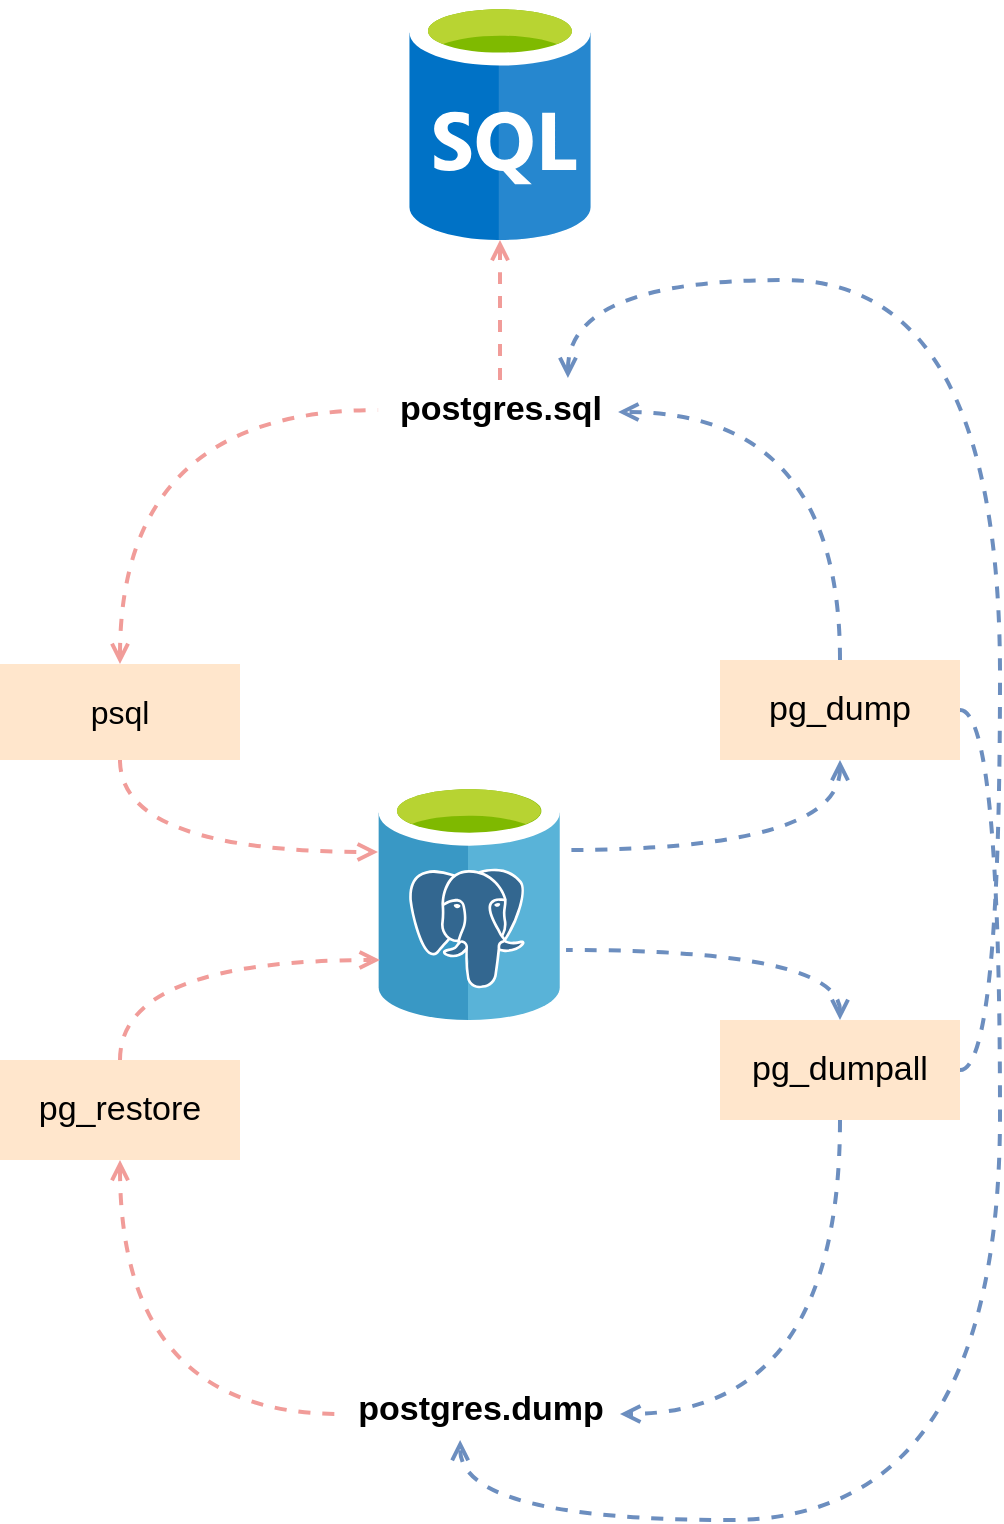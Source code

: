 <mxfile version="14.6.13" type="device" pages="6"><diagram id="YSwKyVGZSFdZi8EOfBt4" name="Page-1"><mxGraphModel dx="1106" dy="1003" grid="1" gridSize="10" guides="1" tooltips="1" connect="1" arrows="1" fold="1" page="1" pageScale="1" pageWidth="827" pageHeight="1169" math="0" shadow="0"><root><mxCell id="0"/><mxCell id="1" parent="0"/><mxCell id="2S70ED0Ed1lYXFdyWws1-3" value="" style="aspect=fixed;html=1;points=[];align=center;image;fontSize=12;image=img/lib/mscae/Azure_Database_for_PostgreSQL_servers.svg;" parent="1" vertex="1"><mxGeometry x="339" y="540" width="91.2" height="120" as="geometry"/></mxCell><mxCell id="2S70ED0Ed1lYXFdyWws1-24" style="edgeStyle=orthogonalEdgeStyle;curved=1;rounded=0;orthogonalLoop=1;jettySize=auto;html=1;exitX=0.5;exitY=0;exitDx=0;exitDy=0;entryX=0.992;entryY=0.533;entryDx=0;entryDy=0;entryPerimeter=0;dashed=1;fontSize=17;startArrow=none;startFill=0;endArrow=open;endFill=0;strokeColor=#6c8ebf;strokeWidth=2;fillColor=#dae8fc;" parent="1" source="2S70ED0Ed1lYXFdyWws1-5" target="2S70ED0Ed1lYXFdyWws1-8" edge="1"><mxGeometry relative="1" as="geometry"/></mxCell><mxCell id="2S70ED0Ed1lYXFdyWws1-26" style="edgeStyle=orthogonalEdgeStyle;curved=1;rounded=0;orthogonalLoop=1;jettySize=auto;html=1;exitX=1;exitY=0.5;exitDx=0;exitDy=0;entryX=0.429;entryY=1;entryDx=0;entryDy=0;entryPerimeter=0;dashed=1;fontSize=17;startArrow=none;startFill=0;endArrow=open;endFill=0;strokeColor=#6c8ebf;strokeWidth=2;fillColor=#dae8fc;" parent="1" source="2S70ED0Ed1lYXFdyWws1-5" target="2S70ED0Ed1lYXFdyWws1-16" edge="1"><mxGeometry relative="1" as="geometry"><Array as="points"><mxPoint x="650" y="505"/><mxPoint x="650" y="910"/><mxPoint x="380" y="910"/></Array></mxGeometry></mxCell><mxCell id="2S70ED0Ed1lYXFdyWws1-34" style="edgeStyle=orthogonalEdgeStyle;curved=1;rounded=0;orthogonalLoop=1;jettySize=auto;html=1;exitX=0.5;exitY=1;exitDx=0;exitDy=0;entryX=1.009;entryY=0.292;entryDx=0;entryDy=0;entryPerimeter=0;dashed=1;fontSize=17;startArrow=open;startFill=0;endArrow=none;endFill=0;strokeColor=#6c8ebf;strokeWidth=2;fillColor=#dae8fc;" parent="1" source="2S70ED0Ed1lYXFdyWws1-5" target="2S70ED0Ed1lYXFdyWws1-3" edge="1"><mxGeometry relative="1" as="geometry"/></mxCell><mxCell id="2S70ED0Ed1lYXFdyWws1-5" value="pg_dump" style="rounded=0;whiteSpace=wrap;html=1;strokeWidth=2;fontSize=17;fillColor=#ffe6cc;strokeColor=none;" parent="1" vertex="1"><mxGeometry x="510" y="480" width="120" height="50" as="geometry"/></mxCell><mxCell id="2S70ED0Ed1lYXFdyWws1-25" style="edgeStyle=orthogonalEdgeStyle;curved=1;rounded=0;orthogonalLoop=1;jettySize=auto;html=1;exitX=1;exitY=0.5;exitDx=0;exitDy=0;entryX=0.783;entryY=-0.033;entryDx=0;entryDy=0;entryPerimeter=0;dashed=1;fontSize=17;startArrow=none;startFill=0;endArrow=open;endFill=0;strokeColor=#6c8ebf;strokeWidth=2;fillColor=#dae8fc;" parent="1" source="2S70ED0Ed1lYXFdyWws1-6" target="2S70ED0Ed1lYXFdyWws1-8" edge="1"><mxGeometry relative="1" as="geometry"><Array as="points"><mxPoint x="650" y="685"/><mxPoint x="650" y="290"/><mxPoint x="434" y="290"/></Array></mxGeometry></mxCell><mxCell id="2S70ED0Ed1lYXFdyWws1-27" style="edgeStyle=orthogonalEdgeStyle;curved=1;rounded=0;orthogonalLoop=1;jettySize=auto;html=1;exitX=0.5;exitY=1;exitDx=0;exitDy=0;entryX=1;entryY=0.567;entryDx=0;entryDy=0;entryPerimeter=0;dashed=1;fontSize=17;startArrow=none;startFill=0;endArrow=open;endFill=0;strokeColor=#6c8ebf;strokeWidth=2;fillColor=#dae8fc;" parent="1" source="2S70ED0Ed1lYXFdyWws1-6" target="2S70ED0Ed1lYXFdyWws1-16" edge="1"><mxGeometry relative="1" as="geometry"/></mxCell><mxCell id="2S70ED0Ed1lYXFdyWws1-35" style="edgeStyle=orthogonalEdgeStyle;curved=1;rounded=0;orthogonalLoop=1;jettySize=auto;html=1;exitX=0.5;exitY=0;exitDx=0;exitDy=0;entryX=1.031;entryY=0.708;entryDx=0;entryDy=0;entryPerimeter=0;dashed=1;fontSize=17;startArrow=open;startFill=0;endArrow=none;endFill=0;strokeColor=#6c8ebf;strokeWidth=2;fillColor=#dae8fc;" parent="1" source="2S70ED0Ed1lYXFdyWws1-6" target="2S70ED0Ed1lYXFdyWws1-3" edge="1"><mxGeometry relative="1" as="geometry"/></mxCell><mxCell id="2S70ED0Ed1lYXFdyWws1-6" value="pg_dumpall" style="rounded=0;whiteSpace=wrap;html=1;strokeWidth=2;fontSize=17;fillColor=#ffe6cc;strokeColor=none;" parent="1" vertex="1"><mxGeometry x="510" y="660" width="120" height="50" as="geometry"/></mxCell><mxCell id="2S70ED0Ed1lYXFdyWws1-28" style="edgeStyle=orthogonalEdgeStyle;curved=1;rounded=0;orthogonalLoop=1;jettySize=auto;html=1;exitX=0.5;exitY=1;exitDx=0;exitDy=0;entryX=0;entryY=0.567;entryDx=0;entryDy=0;entryPerimeter=0;dashed=1;fontSize=17;startArrow=open;startFill=0;endArrow=none;endFill=0;strokeColor=#F19C99;strokeWidth=2;" parent="1" source="2S70ED0Ed1lYXFdyWws1-7" target="2S70ED0Ed1lYXFdyWws1-16" edge="1"><mxGeometry relative="1" as="geometry"/></mxCell><mxCell id="2S70ED0Ed1lYXFdyWws1-29" style="edgeStyle=orthogonalEdgeStyle;curved=1;rounded=0;orthogonalLoop=1;jettySize=auto;html=1;exitX=0.5;exitY=0;exitDx=0;exitDy=0;dashed=1;fontSize=17;startArrow=none;startFill=0;endArrow=open;endFill=0;strokeColor=#F19C99;strokeWidth=2;entryX=0.011;entryY=0.75;entryDx=0;entryDy=0;entryPerimeter=0;" parent="1" source="2S70ED0Ed1lYXFdyWws1-7" target="2S70ED0Ed1lYXFdyWws1-3" edge="1"><mxGeometry relative="1" as="geometry"/></mxCell><mxCell id="2S70ED0Ed1lYXFdyWws1-7" value="pg_restore" style="rounded=0;whiteSpace=wrap;html=1;strokeWidth=2;fontSize=17;fillColor=#ffe6cc;strokeColor=none;" parent="1" vertex="1"><mxGeometry x="150" y="680" width="120" height="50" as="geometry"/></mxCell><mxCell id="2S70ED0Ed1lYXFdyWws1-37" value="" style="edgeStyle=orthogonalEdgeStyle;curved=1;rounded=0;orthogonalLoop=1;jettySize=auto;html=1;dashed=1;fontSize=17;startArrow=none;startFill=0;endArrow=open;endFill=0;strokeColor=#F19C99;strokeWidth=2;" parent="1" source="2S70ED0Ed1lYXFdyWws1-8" target="2S70ED0Ed1lYXFdyWws1-36" edge="1"><mxGeometry relative="1" as="geometry"/></mxCell><mxCell id="2S70ED0Ed1lYXFdyWws1-8" value="postgres.sql" style="text;html=1;align=center;verticalAlign=middle;resizable=0;points=[];autosize=1;strokeColor=none;fontSize=17;fontStyle=1" parent="1" vertex="1"><mxGeometry x="340" y="340" width="120" height="30" as="geometry"/></mxCell><mxCell id="2S70ED0Ed1lYXFdyWws1-16" value="postgres.dump" style="text;html=1;align=center;verticalAlign=middle;resizable=0;points=[];autosize=1;strokeColor=none;fontSize=17;fontStyle=1" parent="1" vertex="1"><mxGeometry x="320" y="840" width="140" height="30" as="geometry"/></mxCell><mxCell id="2S70ED0Ed1lYXFdyWws1-30" style="edgeStyle=orthogonalEdgeStyle;curved=1;rounded=0;orthogonalLoop=1;jettySize=auto;html=1;exitX=0.5;exitY=1;exitDx=0;exitDy=0;entryX=0;entryY=0.3;entryDx=0;entryDy=0;entryPerimeter=0;dashed=1;fontSize=17;startArrow=none;startFill=0;endArrow=open;endFill=0;strokeColor=#F19C99;strokeWidth=2;" parent="1" source="2S70ED0Ed1lYXFdyWws1-20" target="2S70ED0Ed1lYXFdyWws1-3" edge="1"><mxGeometry relative="1" as="geometry"/></mxCell><mxCell id="2S70ED0Ed1lYXFdyWws1-31" style="edgeStyle=orthogonalEdgeStyle;curved=1;rounded=0;orthogonalLoop=1;jettySize=auto;html=1;exitX=0.5;exitY=0;exitDx=0;exitDy=0;entryX=-0.008;entryY=0.5;entryDx=0;entryDy=0;entryPerimeter=0;dashed=1;fontSize=17;startArrow=open;startFill=0;endArrow=none;endFill=0;strokeColor=#F19C99;strokeWidth=2;" parent="1" source="2S70ED0Ed1lYXFdyWws1-20" target="2S70ED0Ed1lYXFdyWws1-8" edge="1"><mxGeometry relative="1" as="geometry"/></mxCell><mxCell id="2S70ED0Ed1lYXFdyWws1-20" value="psql" style="rounded=0;whiteSpace=wrap;html=1;sketch=0;fontSize=16;strokeWidth=2;fillColor=#ffe6cc;strokeColor=none;" parent="1" vertex="1"><mxGeometry x="150" y="482" width="120" height="48" as="geometry"/></mxCell><mxCell id="2S70ED0Ed1lYXFdyWws1-36" value="" style="aspect=fixed;html=1;points=[];align=center;image;fontSize=12;image=img/lib/mscae/SQL_Database_generic.svg;sketch=0;strokeWidth=2;" parent="1" vertex="1"><mxGeometry x="354.4" y="150" width="91.2" height="120" as="geometry"/></mxCell></root></mxGraphModel></diagram><diagram id="LnDG38XXv2BgFuC_MmFt" name="wal backup"><mxGraphModel dx="1106" dy="1003" grid="1" gridSize="10" guides="1" tooltips="1" connect="1" arrows="1" fold="1" page="1" pageScale="1" pageWidth="850" pageHeight="1100" math="0" shadow="0"><root><mxCell id="2QIiM4lwYeEV17Vz8d1A-0"/><mxCell id="2QIiM4lwYeEV17Vz8d1A-1" parent="2QIiM4lwYeEV17Vz8d1A-0"/><mxCell id="pTDLZ9kztSNh039UdMBY-15" value="" style="rounded=0;whiteSpace=wrap;html=1;strokeWidth=2;fontSize=17;fillColor=#ffe6cc;strokeColor=#d79b00;" parent="2QIiM4lwYeEV17Vz8d1A-1" vertex="1"><mxGeometry x="170" y="290" width="40" height="48" as="geometry"/></mxCell><mxCell id="pTDLZ9kztSNh039UdMBY-16" value="" style="rounded=0;whiteSpace=wrap;html=1;strokeWidth=2;fontSize=17;fillColor=#ffe6cc;strokeColor=#d79b00;" parent="2QIiM4lwYeEV17Vz8d1A-1" vertex="1"><mxGeometry x="210" y="290" width="40" height="48" as="geometry"/></mxCell><mxCell id="pTDLZ9kztSNh039UdMBY-17" value="" style="rounded=0;whiteSpace=wrap;html=1;strokeWidth=2;fontSize=17;fillColor=#ffe6cc;strokeColor=#d79b00;" parent="2QIiM4lwYeEV17Vz8d1A-1" vertex="1"><mxGeometry x="250" y="290" width="40" height="48" as="geometry"/></mxCell><mxCell id="pTDLZ9kztSNh039UdMBY-37" style="edgeStyle=orthogonalEdgeStyle;curved=1;rounded=0;orthogonalLoop=1;jettySize=auto;html=1;exitX=0.5;exitY=1;exitDx=0;exitDy=0;entryX=0.3;entryY=-0.05;entryDx=0;entryDy=0;entryPerimeter=0;dashed=1;fontSize=15;fontColor=#FFB570;endArrow=open;endFill=0;strokeColor=#FFB570;strokeWidth=2;" parent="2QIiM4lwYeEV17Vz8d1A-1" source="pTDLZ9kztSNh039UdMBY-18" target="pTDLZ9kztSNh039UdMBY-29" edge="1"><mxGeometry relative="1" as="geometry"/></mxCell><mxCell id="pTDLZ9kztSNh039UdMBY-18" value="" style="rounded=0;whiteSpace=wrap;html=1;strokeWidth=2;fontSize=17;fillColor=#ffe6cc;strokeColor=#d79b00;" parent="2QIiM4lwYeEV17Vz8d1A-1" vertex="1"><mxGeometry x="290" y="290" width="40" height="48" as="geometry"/></mxCell><mxCell id="pTDLZ9kztSNh039UdMBY-19" value="" style="rounded=0;whiteSpace=wrap;html=1;strokeWidth=2;fontSize=17;fillColor=#ffe6cc;strokeColor=#d79b00;" parent="2QIiM4lwYeEV17Vz8d1A-1" vertex="1"><mxGeometry x="330" y="290" width="40" height="48" as="geometry"/></mxCell><mxCell id="pTDLZ9kztSNh039UdMBY-20" value="" style="rounded=0;whiteSpace=wrap;html=1;strokeWidth=2;fontSize=17;fillColor=#ffe6cc;strokeColor=#d79b00;" parent="2QIiM4lwYeEV17Vz8d1A-1" vertex="1"><mxGeometry x="370" y="290" width="40" height="48" as="geometry"/></mxCell><mxCell id="pTDLZ9kztSNh039UdMBY-21" value="" style="rounded=0;whiteSpace=wrap;html=1;strokeWidth=2;fontSize=17;fillColor=#ffe6cc;strokeColor=#d79b00;" parent="2QIiM4lwYeEV17Vz8d1A-1" vertex="1"><mxGeometry x="410" y="290" width="40" height="48" as="geometry"/></mxCell><mxCell id="pTDLZ9kztSNh039UdMBY-22" value="" style="rounded=0;whiteSpace=wrap;html=1;strokeWidth=2;fontSize=17;fillColor=#ffe6cc;strokeColor=#d79b00;" parent="2QIiM4lwYeEV17Vz8d1A-1" vertex="1"><mxGeometry x="450" y="290" width="40" height="48" as="geometry"/></mxCell><mxCell id="pTDLZ9kztSNh039UdMBY-25" value="wal" style="edgeStyle=orthogonalEdgeStyle;curved=1;rounded=0;orthogonalLoop=1;jettySize=auto;html=1;exitX=0;exitY=0.75;exitDx=0;exitDy=0;entryX=0;entryY=0.5;entryDx=0;entryDy=0;dashed=1;fontSize=15;fontColor=#7EA6E0;endArrow=open;endFill=0;strokeColor=#7EA6E0;strokeWidth=2;" parent="2QIiM4lwYeEV17Vz8d1A-1" source="pTDLZ9kztSNh039UdMBY-23" target="pTDLZ9kztSNh039UdMBY-15" edge="1"><mxGeometry relative="1" as="geometry"/></mxCell><mxCell id="pTDLZ9kztSNh039UdMBY-27" value="pg_basebackup" style="edgeStyle=orthogonalEdgeStyle;curved=1;rounded=0;orthogonalLoop=1;jettySize=auto;html=1;exitX=0;exitY=0.5;exitDx=0;exitDy=0;entryX=0;entryY=0.5;entryDx=0;entryDy=0;dashed=1;fontSize=15;fontColor=#7EA6E0;endArrow=open;endFill=0;strokeColor=#7EA6E0;strokeWidth=2;" parent="2QIiM4lwYeEV17Vz8d1A-1" source="pTDLZ9kztSNh039UdMBY-23" target="pTDLZ9kztSNh039UdMBY-26" edge="1"><mxGeometry relative="1" as="geometry"><Array as="points"><mxPoint x="110" y="174"/><mxPoint x="110" y="424"/></Array></mxGeometry></mxCell><mxCell id="pTDLZ9kztSNh039UdMBY-41" value="equel" style="edgeStyle=orthogonalEdgeStyle;curved=1;rounded=0;orthogonalLoop=1;jettySize=auto;html=1;exitX=1;exitY=0.5;exitDx=0;exitDy=0;entryX=0;entryY=0.5;entryDx=0;entryDy=0;dashed=1;fontSize=15;endArrow=open;endFill=0;strokeWidth=2;startArrow=open;startFill=0;fontColor=#330000;" parent="2QIiM4lwYeEV17Vz8d1A-1" source="pTDLZ9kztSNh039UdMBY-23" target="pTDLZ9kztSNh039UdMBY-33" edge="1"><mxGeometry relative="1" as="geometry"/></mxCell><mxCell id="pTDLZ9kztSNh039UdMBY-23" value="Server" style="rounded=0;whiteSpace=wrap;html=1;strokeWidth=2;fontSize=17;" parent="2QIiM4lwYeEV17Vz8d1A-1" vertex="1"><mxGeometry x="170" y="150" width="120" height="48" as="geometry"/></mxCell><mxCell id="pTDLZ9kztSNh039UdMBY-24" value="old" style="text;html=1;align=center;verticalAlign=middle;resizable=0;points=[];autosize=1;fontSize=15;" parent="2QIiM4lwYeEV17Vz8d1A-1" vertex="1"><mxGeometry x="170" y="130" width="40" height="20" as="geometry"/></mxCell><mxCell id="pTDLZ9kztSNh039UdMBY-32" value="" style="edgeStyle=orthogonalEdgeStyle;curved=1;rounded=0;orthogonalLoop=1;jettySize=auto;html=1;dashed=1;fontSize=15;fontColor=#7EA6E0;endArrow=open;endFill=0;strokeColor=#7EA6E0;strokeWidth=2;entryX=0;entryY=0.55;entryDx=0;entryDy=0;entryPerimeter=0;" parent="2QIiM4lwYeEV17Vz8d1A-1" source="pTDLZ9kztSNh039UdMBY-26" target="pTDLZ9kztSNh039UdMBY-31" edge="1"><mxGeometry relative="1" as="geometry"/></mxCell><mxCell id="pTDLZ9kztSNh039UdMBY-40" value="apply" style="edgeStyle=orthogonalEdgeStyle;curved=1;rounded=0;orthogonalLoop=1;jettySize=auto;html=1;exitX=0.5;exitY=1;exitDx=0;exitDy=0;entryX=0.5;entryY=1;entryDx=0;entryDy=0;dashed=1;fontSize=15;endArrow=open;endFill=0;strokeColor=#6c8ebf;strokeWidth=2;fillColor=#dae8fc;fontColor=#7EA6E0;" parent="2QIiM4lwYeEV17Vz8d1A-1" source="pTDLZ9kztSNh039UdMBY-26" target="pTDLZ9kztSNh039UdMBY-33" edge="1"><mxGeometry x="0.646" relative="1" as="geometry"><mxPoint as="offset"/></mxGeometry></mxCell><mxCell id="pTDLZ9kztSNh039UdMBY-26" value="" style="rounded=0;whiteSpace=wrap;html=1;strokeWidth=2;fontSize=17;fillColor=#dae8fc;strokeColor=#6c8ebf;" parent="2QIiM4lwYeEV17Vz8d1A-1" vertex="1"><mxGeometry x="170" y="400" width="40" height="48" as="geometry"/></mxCell><mxCell id="pTDLZ9kztSNh039UdMBY-29" value="&lt;span style=&quot;color: rgb(53 , 58 , 63) ; font-family: monospace ; font-size: 13px ; background-color: rgb(253 , 253 , 253)&quot;&gt;0000000100001234000055CD&lt;/span&gt;" style="text;html=1;align=center;verticalAlign=middle;resizable=0;points=[];autosize=1;strokeColor=none;fontSize=15;fontColor=#7EA6E0;" parent="2QIiM4lwYeEV17Vz8d1A-1" vertex="1"><mxGeometry x="250" y="380" width="200" height="20" as="geometry"/></mxCell><mxCell id="pTDLZ9kztSNh039UdMBY-31" value="&lt;span style=&quot;color: rgb(53 , 58 , 63) ; font-family: monospace ; font-size: 13px ; background-color: rgb(253 , 253 , 253)&quot;&gt;0000000100001234000055CD.007C9330.backup&lt;/span&gt;" style="text;html=1;align=center;verticalAlign=middle;resizable=0;points=[];autosize=1;strokeColor=none;fontSize=15;fontColor=#7EA6E0;" parent="2QIiM4lwYeEV17Vz8d1A-1" vertex="1"><mxGeometry x="250" y="414" width="330" height="20" as="geometry"/></mxCell><mxCell id="pTDLZ9kztSNh039UdMBY-33" value="Server" style="rounded=0;whiteSpace=wrap;html=1;strokeWidth=2;fontSize=17;" parent="2QIiM4lwYeEV17Vz8d1A-1" vertex="1"><mxGeometry x="500" y="150" width="120" height="48" as="geometry"/></mxCell><mxCell id="pTDLZ9kztSNh039UdMBY-39" value="restore_command" style="edgeStyle=orthogonalEdgeStyle;curved=1;rounded=0;orthogonalLoop=1;jettySize=auto;html=1;exitX=0.5;exitY=0.5;exitDx=0;exitDy=0;exitPerimeter=0;entryX=0;entryY=0.75;entryDx=0;entryDy=0;dashed=1;fontSize=15;fontColor=#FFB570;endArrow=open;endFill=0;strokeColor=#FFB570;strokeWidth=2;" parent="2QIiM4lwYeEV17Vz8d1A-1" source="pTDLZ9kztSNh039UdMBY-38" target="pTDLZ9kztSNh039UdMBY-33" edge="1"><mxGeometry x="-0.447" y="-30" relative="1" as="geometry"><Array as="points"><mxPoint x="390" y="186"/></Array><mxPoint as="offset"/></mxGeometry></mxCell><mxCell id="pTDLZ9kztSNh039UdMBY-38" value="" style="shape=crossbar;whiteSpace=wrap;html=1;rounded=1;dashed=1;fontSize=15;fontColor=#FFB570;strokeColor=#FFB570;strokeWidth=2;fillColor=none;" parent="2QIiM4lwYeEV17Vz8d1A-1" vertex="1"><mxGeometry x="290" y="270" width="200" height="10" as="geometry"/></mxCell><mxCell id="pTDLZ9kztSNh039UdMBY-42" value="new" style="text;html=1;align=center;verticalAlign=middle;resizable=0;points=[];autosize=1;strokeColor=none;fontSize=15;fontColor=#330000;" parent="2QIiM4lwYeEV17Vz8d1A-1" vertex="1"><mxGeometry x="500" y="130" width="40" height="20" as="geometry"/></mxCell></root></mxGraphModel></diagram><diagram id="-xBHbhpYbOBSCVXeGuUl" name="archive_mode"><mxGraphModel dx="1106" dy="1003" grid="1" gridSize="10" guides="1" tooltips="1" connect="1" arrows="1" fold="1" page="1" pageScale="1" pageWidth="850" pageHeight="1100" math="0" shadow="0"><root><mxCell id="MwG98YYWF_zRFjJi0TfG-0"/><mxCell id="MwG98YYWF_zRFjJi0TfG-1" parent="MwG98YYWF_zRFjJi0TfG-0"/><mxCell id="MwG98YYWF_zRFjJi0TfG-17" value="" style="rounded=0;whiteSpace=wrap;html=1;strokeWidth=2;fontSize=17;fontColor=#F19C99;fillColor=none;dashed=1;" parent="MwG98YYWF_zRFjJi0TfG-1" vertex="1"><mxGeometry x="140" y="460" width="390" height="230" as="geometry"/></mxCell><mxCell id="EChvc9i1tp8pknf0Vnmn-0" style="edgeStyle=orthogonalEdgeStyle;rounded=0;orthogonalLoop=1;jettySize=auto;html=1;exitX=0.5;exitY=0;exitDx=0;exitDy=0;entryX=0;entryY=0.5;entryDx=0;entryDy=0;fontSize=12;curved=1;strokeWidth=2;fillColor=#dae8fc;strokeColor=#6c8ebf;dashed=1;endArrow=open;endFill=0;" edge="1" parent="MwG98YYWF_zRFjJi0TfG-1" source="MwG98YYWF_zRFjJi0TfG-17" target="MwG98YYWF_zRFjJi0TfG-5"><mxGeometry relative="1" as="geometry"><Array as="points"><mxPoint x="335" y="504"/></Array></mxGeometry></mxCell><mxCell id="MwG98YYWF_zRFjJi0TfG-14" style="edgeStyle=orthogonalEdgeStyle;curved=1;rounded=0;orthogonalLoop=1;jettySize=auto;html=1;entryX=0.5;entryY=0;entryDx=0;entryDy=0;dashed=1;fontSize=15;fontColor=#F19C99;endArrow=open;endFill=0;strokeWidth=2;fillColor=#dae8fc;strokeColor=#7EA6E0;exitX=0.5;exitY=0;exitDx=0;exitDy=0;" parent="MwG98YYWF_zRFjJi0TfG-1" source="MwG98YYWF_zRFjJi0TfG-17" target="MwG98YYWF_zRFjJi0TfG-7" edge="1"><mxGeometry relative="1" as="geometry"><mxPoint x="330" y="460" as="sourcePoint"/><Array as="points"><mxPoint x="335" y="540"/><mxPoint x="220" y="540"/></Array></mxGeometry></mxCell><mxCell id="MwG98YYWF_zRFjJi0TfG-5" value="Buffer" style="rounded=0;whiteSpace=wrap;html=1;strokeWidth=2;fontSize=17;" parent="MwG98YYWF_zRFjJi0TfG-1" vertex="1"><mxGeometry x="380" y="480" width="120" height="48" as="geometry"/></mxCell><mxCell id="MwG98YYWF_zRFjJi0TfG-27" value="archive_command" style="edgeStyle=orthogonalEdgeStyle;curved=1;rounded=0;orthogonalLoop=1;jettySize=auto;html=1;exitX=0;exitY=0.5;exitDx=0;exitDy=0;entryX=0;entryY=0.5;entryDx=0;entryDy=0;dashed=1;fontSize=15;endArrow=open;endFill=0;strokeColor=#7EA6E0;strokeWidth=2;fontColor=#7EA6E0;" parent="MwG98YYWF_zRFjJi0TfG-1" source="MwG98YYWF_zRFjJi0TfG-7" target="MwG98YYWF_zRFjJi0TfG-26" edge="1"><mxGeometry relative="1" as="geometry"><Array as="points"><mxPoint x="120" y="644"/><mxPoint x="120" y="754"/></Array></mxGeometry></mxCell><mxCell id="MwG98YYWF_zRFjJi0TfG-7" value="WAL" style="rounded=0;whiteSpace=wrap;html=1;strokeWidth=2;fontSize=17;fontStyle=0" parent="MwG98YYWF_zRFjJi0TfG-1" vertex="1"><mxGeometry x="160" y="620" width="120" height="48" as="geometry"/></mxCell><mxCell id="MwG98YYWF_zRFjJi0TfG-9" value="" style="endArrow=none;dashed=1;html=1;fontSize=15;fontColor=#F19C99;strokeWidth=2;" parent="MwG98YYWF_zRFjJi0TfG-1" edge="1"><mxGeometry width="50" height="50" relative="1" as="geometry"><mxPoint x="160" y="570" as="sourcePoint"/><mxPoint x="510" y="570" as="targetPoint"/></mxGeometry></mxCell><mxCell id="MwG98YYWF_zRFjJi0TfG-10" value="Data" style="rounded=0;whiteSpace=wrap;html=1;strokeWidth=2;fontSize=17;" parent="MwG98YYWF_zRFjJi0TfG-1" vertex="1"><mxGeometry x="380" y="620" width="120" height="48" as="geometry"/></mxCell><mxCell id="MwG98YYWF_zRFjJi0TfG-12" value="disk" style="text;html=1;align=center;verticalAlign=middle;resizable=0;points=[];autosize=1;fontSize=15;fontStyle=1" parent="MwG98YYWF_zRFjJi0TfG-1" vertex="1"><mxGeometry x="160" y="580" width="50" height="20" as="geometry"/></mxCell><mxCell id="MwG98YYWF_zRFjJi0TfG-13" value="memory" style="text;html=1;align=center;verticalAlign=middle;resizable=0;points=[];autosize=1;fontSize=15;fontStyle=1" parent="MwG98YYWF_zRFjJi0TfG-1" vertex="1"><mxGeometry x="160" y="540" width="70" height="20" as="geometry"/></mxCell><mxCell id="MwG98YYWF_zRFjJi0TfG-16" value="" style="edgeStyle=orthogonalEdgeStyle;curved=1;rounded=0;orthogonalLoop=1;jettySize=auto;html=1;dashed=1;fontSize=15;fontColor=#F19C99;endArrow=open;endFill=0;strokeWidth=2;fillColor=#dae8fc;strokeColor=#7EA6E0;entryX=0.5;entryY=0;entryDx=0;entryDy=0;exitX=1;exitY=0.5;exitDx=0;exitDy=0;exitPerimeter=0;" parent="MwG98YYWF_zRFjJi0TfG-1" source="MwG98YYWF_zRFjJi0TfG-15" target="MwG98YYWF_zRFjJi0TfG-17" edge="1"><mxGeometry relative="1" as="geometry"/></mxCell><mxCell id="MwG98YYWF_zRFjJi0TfG-15" value="INSERT&lt;br&gt;UPDATE&lt;br&gt;DELETE" style="text;html=1;align=center;verticalAlign=middle;resizable=0;points=[];autosize=1;fontSize=15;fontStyle=1" parent="MwG98YYWF_zRFjJi0TfG-1" vertex="1"><mxGeometry x="120" y="340" width="80" height="60" as="geometry"/></mxCell><mxCell id="MwG98YYWF_zRFjJi0TfG-18" value="PostgresSQL Server" style="text;html=1;align=center;verticalAlign=middle;resizable=0;points=[];autosize=1;fontSize=15;" parent="MwG98YYWF_zRFjJi0TfG-1" vertex="1"><mxGeometry x="140" y="440" width="150" height="20" as="geometry"/></mxCell><mxCell id="MwG98YYWF_zRFjJi0TfG-26" value="" style="rounded=0;whiteSpace=wrap;html=1;strokeWidth=2;fontSize=17;dashed=1;fontColor=#F19C99;fillColor=none;" parent="MwG98YYWF_zRFjJi0TfG-1" vertex="1"><mxGeometry x="160" y="730" width="120" height="48" as="geometry"/></mxCell><mxCell id="MwG98YYWF_zRFjJi0TfG-28" value="%p" style="text;html=1;align=center;verticalAlign=middle;resizable=0;points=[];autosize=1;strokeColor=none;fontSize=15;fontColor=#7EA6E0;" parent="MwG98YYWF_zRFjJi0TfG-1" vertex="1"><mxGeometry x="280" y="634" width="40" height="20" as="geometry"/></mxCell><mxCell id="MwG98YYWF_zRFjJi0TfG-29" value="%f" style="text;html=1;align=center;verticalAlign=middle;resizable=0;points=[];autosize=1;strokeColor=none;fontSize=15;fontColor=#7EA6E0;" parent="MwG98YYWF_zRFjJi0TfG-1" vertex="1"><mxGeometry x="280" y="744" width="30" height="20" as="geometry"/></mxCell></root></mxGraphModel></diagram><diagram id="xsXX3RAhchcVrPHraB3M" name="wal_level"><mxGraphModel dx="1106" dy="1003" grid="1" gridSize="10" guides="1" tooltips="1" connect="1" arrows="1" fold="1" page="1" pageScale="1" pageWidth="850" pageHeight="1100" math="0" shadow="0"><root><mxCell id="lUsVjtvNANiC_bpZU-AO-0"/><mxCell id="lUsVjtvNANiC_bpZU-AO-1" parent="lUsVjtvNANiC_bpZU-AO-0"/><mxCell id="lUsVjtvNANiC_bpZU-AO-6" value="" style="rounded=0;whiteSpace=wrap;html=1;strokeWidth=2;fontSize=17;fillColor=#d5e8d4;strokeColor=#82b366;" vertex="1" parent="lUsVjtvNANiC_bpZU-AO-1"><mxGeometry x="300" y="230" width="210" height="177" as="geometry"/></mxCell><mxCell id="lUsVjtvNANiC_bpZU-AO-5" value="" style="rounded=0;whiteSpace=wrap;html=1;strokeWidth=2;fontSize=17;fillColor=#fff2cc;strokeColor=#d6b656;" vertex="1" parent="lUsVjtvNANiC_bpZU-AO-1"><mxGeometry x="320" y="280" width="170" height="116" as="geometry"/></mxCell><mxCell id="lUsVjtvNANiC_bpZU-AO-2" value="Recover" style="rounded=0;whiteSpace=wrap;html=1;strokeWidth=2;fontSize=17;fillColor=#f8cecc;strokeColor=#b85450;" vertex="1" parent="lUsVjtvNANiC_bpZU-AO-1"><mxGeometry x="340" y="330" width="130" height="54" as="geometry"/></mxCell><mxCell id="lUsVjtvNANiC_bpZU-AO-4" value="Replication" style="text;html=1;align=center;verticalAlign=middle;resizable=0;points=[];autosize=1;strokeColor=none;fontSize=17;" vertex="1" parent="lUsVjtvNANiC_bpZU-AO-1"><mxGeometry x="350" y="297" width="100" height="30" as="geometry"/></mxCell><mxCell id="lUsVjtvNANiC_bpZU-AO-7" value="Logical Replication" style="text;html=1;align=center;verticalAlign=middle;resizable=0;points=[];autosize=1;strokeColor=none;fontSize=17;" vertex="1" parent="lUsVjtvNANiC_bpZU-AO-1"><mxGeometry x="325" y="250" width="160" height="30" as="geometry"/></mxCell><mxCell id="lUsVjtvNANiC_bpZU-AO-9" value="logical" style="text;html=1;align=center;verticalAlign=middle;resizable=0;points=[];autosize=1;strokeColor=none;fontSize=12;" vertex="1" parent="lUsVjtvNANiC_bpZU-AO-1"><mxGeometry x="300" y="230" width="50" height="20" as="geometry"/></mxCell><mxCell id="lUsVjtvNANiC_bpZU-AO-10" value="replica" style="text;html=1;align=center;verticalAlign=middle;resizable=0;points=[];autosize=1;strokeColor=none;fontSize=12;" vertex="1" parent="lUsVjtvNANiC_bpZU-AO-1"><mxGeometry x="320" y="280" width="50" height="20" as="geometry"/></mxCell><mxCell id="lUsVjtvNANiC_bpZU-AO-11" value="minimal" style="text;html=1;align=center;verticalAlign=middle;resizable=0;points=[];autosize=1;strokeColor=none;fontSize=12;" vertex="1" parent="lUsVjtvNANiC_bpZU-AO-1"><mxGeometry x="340" y="330" width="60" height="20" as="geometry"/></mxCell></root></mxGraphModel></diagram><diagram id="Itki2Fw4L8V4tC7z-LZh" name="exclusive_low_level_backup"><mxGraphModel dx="918" dy="1003" grid="1" gridSize="10" guides="1" tooltips="1" connect="1" arrows="1" fold="1" page="1" pageScale="1" pageWidth="850" pageHeight="1100" math="0" shadow="0"><root><mxCell id="SHrch7Uu8wJc9pW-6K4q-0"/><mxCell id="SHrch7Uu8wJc9pW-6K4q-1" parent="SHrch7Uu8wJc9pW-6K4q-0"/><mxCell id="SHrch7Uu8wJc9pW-6K4q-7" value="checkpoint" style="edgeStyle=orthogonalEdgeStyle;curved=1;rounded=0;orthogonalLoop=1;jettySize=auto;html=1;exitX=0.5;exitY=1;exitDx=0;exitDy=0;entryX=0.25;entryY=1;entryDx=0;entryDy=0;dashed=1;fontSize=15;fontColor=#7EA6E0;endArrow=open;endFill=0;strokeColor=#7EA6E0;strokeWidth=2;fontStyle=1" edge="1" parent="SHrch7Uu8wJc9pW-6K4q-1" source="SHrch7Uu8wJc9pW-6K4q-2" target="SHrch7Uu8wJc9pW-6K4q-3"><mxGeometry relative="1" as="geometry"><Array as="points"><mxPoint x="160" y="420"/><mxPoint x="310" y="420"/></Array></mxGeometry></mxCell><mxCell id="SHrch7Uu8wJc9pW-6K4q-19" style="edgeStyle=orthogonalEdgeStyle;curved=1;rounded=0;orthogonalLoop=1;jettySize=auto;html=1;exitX=1;exitY=0.5;exitDx=0;exitDy=0;dashed=1;fontSize=15;fontColor=#FFD966;endArrow=open;endFill=0;strokeWidth=2;" edge="1" parent="SHrch7Uu8wJc9pW-6K4q-1" source="SHrch7Uu8wJc9pW-6K4q-2" target="SHrch7Uu8wJc9pW-6K4q-3"><mxGeometry relative="1" as="geometry"/></mxCell><mxCell id="SHrch7Uu8wJc9pW-6K4q-2" value="" style="rounded=0;whiteSpace=wrap;html=1;strokeWidth=2;fontSize=17;fillColor=#dae8fc;strokeColor=#6c8ebf;" vertex="1" parent="SHrch7Uu8wJc9pW-6K4q-1"><mxGeometry x="140" y="330" width="40" height="48" as="geometry"/></mxCell><mxCell id="SHrch7Uu8wJc9pW-6K4q-9" value="tar" style="edgeStyle=orthogonalEdgeStyle;curved=1;rounded=0;orthogonalLoop=1;jettySize=auto;html=1;exitX=0.5;exitY=1;exitDx=0;exitDy=0;entryX=0.5;entryY=0;entryDx=0;entryDy=0;dashed=1;fontSize=15;endArrow=open;endFill=0;strokeColor=#d79b00;strokeWidth=2;fillColor=#ffe6cc;fontColor=#FFB570;fontStyle=1" edge="1" parent="SHrch7Uu8wJc9pW-6K4q-1" source="SHrch7Uu8wJc9pW-6K4q-3" target="SHrch7Uu8wJc9pW-6K4q-8"><mxGeometry relative="1" as="geometry"/></mxCell><mxCell id="SHrch7Uu8wJc9pW-6K4q-20" style="edgeStyle=orthogonalEdgeStyle;curved=1;rounded=0;orthogonalLoop=1;jettySize=auto;html=1;exitX=1;exitY=0.5;exitDx=0;exitDy=0;entryX=0;entryY=0.5;entryDx=0;entryDy=0;dashed=1;fontSize=15;fontColor=#FFD966;endArrow=open;endFill=0;strokeWidth=2;" edge="1" parent="SHrch7Uu8wJc9pW-6K4q-1" source="SHrch7Uu8wJc9pW-6K4q-3" target="SHrch7Uu8wJc9pW-6K4q-4"><mxGeometry relative="1" as="geometry"/></mxCell><mxCell id="SHrch7Uu8wJc9pW-6K4q-3" value="file system" style="rounded=0;whiteSpace=wrap;html=1;strokeWidth=2;fontSize=17;" vertex="1" parent="SHrch7Uu8wJc9pW-6K4q-1"><mxGeometry x="280" y="330" width="120" height="48" as="geometry"/></mxCell><mxCell id="SHrch7Uu8wJc9pW-6K4q-17" value="switch" style="edgeStyle=orthogonalEdgeStyle;curved=1;rounded=0;orthogonalLoop=1;jettySize=auto;html=1;exitX=0.5;exitY=1;exitDx=0;exitDy=0;entryX=0.5;entryY=0;entryDx=0;entryDy=0;dashed=1;fontSize=15;endArrow=open;endFill=0;strokeWidth=2;fillColor=#fff2cc;strokeColor=#FFD966;fontStyle=1;fontColor=#FFD966;" edge="1" parent="SHrch7Uu8wJc9pW-6K4q-1" source="SHrch7Uu8wJc9pW-6K4q-4" target="SHrch7Uu8wJc9pW-6K4q-16"><mxGeometry relative="1" as="geometry"/></mxCell><mxCell id="SHrch7Uu8wJc9pW-6K4q-21" value="end" style="edgeStyle=orthogonalEdgeStyle;curved=1;rounded=0;orthogonalLoop=1;jettySize=auto;html=1;exitX=1;exitY=0.5;exitDx=0;exitDy=0;dashed=1;fontSize=15;endArrow=open;endFill=0;strokeWidth=2;fontColor=#330000;" edge="1" parent="SHrch7Uu8wJc9pW-6K4q-1" source="SHrch7Uu8wJc9pW-6K4q-4"><mxGeometry relative="1" as="geometry"><mxPoint x="610" y="354" as="targetPoint"/></mxGeometry></mxCell><mxCell id="SHrch7Uu8wJc9pW-6K4q-4" value="" style="rounded=0;whiteSpace=wrap;html=1;strokeWidth=2;fontSize=17;fillColor=#dae8fc;strokeColor=#6c8ebf;" vertex="1" parent="SHrch7Uu8wJc9pW-6K4q-1"><mxGeometry x="500" y="330" width="40" height="48" as="geometry"/></mxCell><mxCell id="SHrch7Uu8wJc9pW-6K4q-5" value="pg_start_backup" style="endArrow=open;html=1;dashed=1;fontSize=15;strokeWidth=2;entryX=0.5;entryY=0;entryDx=0;entryDy=0;endFill=0;fillColor=#dae8fc;fontStyle=1;strokeColor=#7EA6E0;fontColor=#7EA6E0;" edge="1" parent="SHrch7Uu8wJc9pW-6K4q-1" target="SHrch7Uu8wJc9pW-6K4q-2"><mxGeometry width="50" height="50" relative="1" as="geometry"><mxPoint x="160" y="260" as="sourcePoint"/><mxPoint x="210" y="210" as="targetPoint"/></mxGeometry></mxCell><mxCell id="SHrch7Uu8wJc9pW-6K4q-6" value="pg_stop_backup" style="endArrow=open;html=1;dashed=1;fontSize=15;strokeWidth=2;entryX=0.5;entryY=0;entryDx=0;entryDy=0;endFill=0;fillColor=#dae8fc;fontStyle=1;strokeColor=#7EA6E0;fontColor=#7EA6E0;" edge="1" parent="SHrch7Uu8wJc9pW-6K4q-1" target="SHrch7Uu8wJc9pW-6K4q-4"><mxGeometry width="50" height="50" relative="1" as="geometry"><mxPoint x="520" y="260" as="sourcePoint"/><mxPoint x="519.5" y="320" as="targetPoint"/></mxGeometry></mxCell><mxCell id="SHrch7Uu8wJc9pW-6K4q-8" value="" style="rounded=0;whiteSpace=wrap;html=1;strokeWidth=2;fontSize=17;fillColor=#ffe6cc;strokeColor=#d79b00;" vertex="1" parent="SHrch7Uu8wJc9pW-6K4q-1"><mxGeometry x="320" y="486" width="40" height="48" as="geometry"/></mxCell><mxCell id="SHrch7Uu8wJc9pW-6K4q-10" value="" style="rounded=0;whiteSpace=wrap;html=1;strokeWidth=2;fontSize=17;fillColor=#ffe6cc;strokeColor=#d79b00;" vertex="1" parent="SHrch7Uu8wJc9pW-6K4q-1"><mxGeometry x="310" y="160" width="40" height="48" as="geometry"/></mxCell><mxCell id="SHrch7Uu8wJc9pW-6K4q-11" value="" style="rounded=0;whiteSpace=wrap;html=1;strokeWidth=2;fontSize=17;fillColor=#dae8fc;strokeColor=#6c8ebf;" vertex="1" parent="SHrch7Uu8wJc9pW-6K4q-1"><mxGeometry x="140" y="160" width="40" height="48" as="geometry"/></mxCell><mxCell id="SHrch7Uu8wJc9pW-6K4q-12" value="server" style="text;html=1;align=center;verticalAlign=middle;resizable=0;points=[];autosize=1;fontSize=15;" vertex="1" parent="SHrch7Uu8wJc9pW-6K4q-1"><mxGeometry x="180" y="174" width="60" height="20" as="geometry"/></mxCell><mxCell id="SHrch7Uu8wJc9pW-6K4q-13" value="backup_file" style="text;html=1;align=center;verticalAlign=middle;resizable=0;points=[];autosize=1;fontSize=15;" vertex="1" parent="SHrch7Uu8wJc9pW-6K4q-1"><mxGeometry x="350" y="174" width="90" height="20" as="geometry"/></mxCell><mxCell id="SHrch7Uu8wJc9pW-6K4q-14" value="" style="rounded=0;whiteSpace=wrap;html=1;strokeWidth=2;fontSize=17;fillColor=#fff2cc;strokeColor=#d6b656;" vertex="1" parent="SHrch7Uu8wJc9pW-6K4q-1"><mxGeometry x="470" y="160" width="40" height="48" as="geometry"/></mxCell><mxCell id="SHrch7Uu8wJc9pW-6K4q-15" value="wal_file" style="text;html=1;align=center;verticalAlign=middle;resizable=0;points=[];autosize=1;fontSize=15;" vertex="1" parent="SHrch7Uu8wJc9pW-6K4q-1"><mxGeometry x="510" y="174" width="70" height="20" as="geometry"/></mxCell><mxCell id="SHrch7Uu8wJc9pW-6K4q-16" value="" style="rounded=0;whiteSpace=wrap;html=1;strokeWidth=2;fontSize=17;fillColor=#fff2cc;strokeColor=#d6b656;" vertex="1" parent="SHrch7Uu8wJc9pW-6K4q-1"><mxGeometry x="500" y="486" width="40" height="48" as="geometry"/></mxCell><mxCell id="SHrch7Uu8wJc9pW-6K4q-18" value="next segment" style="text;html=1;align=center;verticalAlign=middle;resizable=0;points=[];autosize=1;strokeColor=none;fontSize=15;fontColor=#FFD966;" vertex="1" parent="SHrch7Uu8wJc9pW-6K4q-1"><mxGeometry x="465" y="534" width="110" height="20" as="geometry"/></mxCell><mxCell id="SHrch7Uu8wJc9pW-6K4q-22" value="begin" style="edgeStyle=orthogonalEdgeStyle;curved=1;rounded=0;orthogonalLoop=1;jettySize=auto;html=1;dashed=1;fontSize=15;endArrow=open;endFill=0;strokeWidth=2;entryX=0;entryY=0.5;entryDx=0;entryDy=0;fontColor=#330000;" edge="1" parent="SHrch7Uu8wJc9pW-6K4q-1" target="SHrch7Uu8wJc9pW-6K4q-2"><mxGeometry relative="1" as="geometry"><mxPoint x="120" y="353.5" as="targetPoint"/><mxPoint x="60" y="354" as="sourcePoint"/><Array as="points"/></mxGeometry></mxCell></root></mxGraphModel></diagram><diagram id="lP3JMKzH3kCBh0sS22_a" name="replication"><mxGraphModel dx="918" dy="1003" grid="1" gridSize="10" guides="1" tooltips="1" connect="1" arrows="1" fold="1" page="1" pageScale="1" pageWidth="850" pageHeight="1100" math="0" shadow="0"><root><mxCell id="wnsv3cbjHGFqR7U6HIyN-0"/><mxCell id="wnsv3cbjHGFqR7U6HIyN-1" parent="wnsv3cbjHGFqR7U6HIyN-0"/><mxCell id="g2Mh6hTiRcGudYFGXYH1-3" style="edgeStyle=orthogonalEdgeStyle;curved=1;rounded=0;orthogonalLoop=1;jettySize=auto;html=1;exitX=1;exitY=0.5;exitDx=0;exitDy=0;entryX=0;entryY=0.5;entryDx=0;entryDy=0;dashed=1;fontSize=15;fontColor=#FFD966;endArrow=open;endFill=0;strokeWidth=2;strokeColor=#FFB570;" edge="1" parent="wnsv3cbjHGFqR7U6HIyN-1" source="wnsv3cbjHGFqR7U6HIyN-2" target="g2Mh6hTiRcGudYFGXYH1-1"><mxGeometry relative="1" as="geometry"/></mxCell><mxCell id="wnsv3cbjHGFqR7U6HIyN-2" value="" style="rounded=0;whiteSpace=wrap;html=1;strokeWidth=2;fontSize=17;fillColor=#dae8fc;strokeColor=#6c8ebf;" vertex="1" parent="wnsv3cbjHGFqR7U6HIyN-1"><mxGeometry x="170" y="480" width="40" height="48" as="geometry"/></mxCell><mxCell id="g2Mh6hTiRcGudYFGXYH1-0" value="pg_basebackup" style="edgeStyle=orthogonalEdgeStyle;curved=1;rounded=0;orthogonalLoop=1;jettySize=auto;html=1;exitX=0;exitY=0.5;exitDx=0;exitDy=0;entryX=0.5;entryY=0;entryDx=0;entryDy=0;dashed=1;fontSize=15;endArrow=open;endFill=0;strokeWidth=2;fontColor=#330000;" edge="1" parent="wnsv3cbjHGFqR7U6HIyN-1" source="fiWwCkN4j7SyfI_2Z2mx-2" target="wnsv3cbjHGFqR7U6HIyN-2"><mxGeometry relative="1" as="geometry"/></mxCell><mxCell id="fiWwCkN4j7SyfI_2Z2mx-2" value="" style="rounded=0;whiteSpace=wrap;html=1;strokeWidth=2;fontSize=17;fontColor=#330000;fillColor=none;" vertex="1" parent="wnsv3cbjHGFqR7U6HIyN-1"><mxGeometry x="480" y="330" width="40" height="48" as="geometry"/></mxCell><mxCell id="fiWwCkN4j7SyfI_2Z2mx-13" style="edgeStyle=orthogonalEdgeStyle;curved=1;rounded=0;orthogonalLoop=1;jettySize=auto;html=1;exitX=0;exitY=0.75;exitDx=0;exitDy=0;entryX=0;entryY=0.5;entryDx=0;entryDy=0;dashed=1;fontSize=15;fontColor=#FFB570;endArrow=open;endFill=0;strokeWidth=2;fillColor=#fff2cc;strokeColor=#FFD966;" edge="1" parent="wnsv3cbjHGFqR7U6HIyN-1" source="wnsv3cbjHGFqR7U6HIyN-2" target="fiWwCkN4j7SyfI_2Z2mx-12"><mxGeometry relative="1" as="geometry"><mxPoint x="170" y="526" as="sourcePoint"/><Array as="points"><mxPoint x="130" y="516"/><mxPoint x="130" y="634"/></Array></mxGeometry></mxCell><mxCell id="fiWwCkN4j7SyfI_2Z2mx-10" value="" style="rounded=0;whiteSpace=wrap;html=1;strokeWidth=2;fontSize=17;fillColor=#dae8fc;strokeColor=#6c8ebf;" vertex="1" parent="wnsv3cbjHGFqR7U6HIyN-1"><mxGeometry x="480" y="480" width="40" height="48" as="geometry"/></mxCell><mxCell id="fiWwCkN4j7SyfI_2Z2mx-15" value="send" style="edgeStyle=orthogonalEdgeStyle;curved=1;rounded=0;orthogonalLoop=1;jettySize=auto;html=1;exitX=1;exitY=0.5;exitDx=0;exitDy=0;entryX=0;entryY=0.5;entryDx=0;entryDy=0;dashed=1;fontSize=15;endArrow=open;endFill=0;strokeColor=#FFD966;strokeWidth=2;fontColor=#FFD966;" edge="1" parent="wnsv3cbjHGFqR7U6HIyN-1" source="fiWwCkN4j7SyfI_2Z2mx-12" target="fiWwCkN4j7SyfI_2Z2mx-14"><mxGeometry relative="1" as="geometry"/></mxCell><mxCell id="fiWwCkN4j7SyfI_2Z2mx-12" value="" style="rounded=0;whiteSpace=wrap;html=1;strokeWidth=2;fontSize=17;fillColor=#fff2cc;strokeColor=#d6b656;" vertex="1" parent="wnsv3cbjHGFqR7U6HIyN-1"><mxGeometry x="170" y="610" width="40" height="48" as="geometry"/></mxCell><mxCell id="g2Mh6hTiRcGudYFGXYH1-2" value="recover" style="edgeStyle=orthogonalEdgeStyle;curved=1;rounded=0;orthogonalLoop=1;jettySize=auto;html=1;exitX=1;exitY=0.5;exitDx=0;exitDy=0;entryX=1;entryY=0.75;entryDx=0;entryDy=0;dashed=1;fontSize=15;endArrow=open;endFill=0;strokeWidth=2;strokeColor=#FFD966;fontColor=#FFD966;" edge="1" parent="wnsv3cbjHGFqR7U6HIyN-1" source="fiWwCkN4j7SyfI_2Z2mx-14" target="fiWwCkN4j7SyfI_2Z2mx-10"><mxGeometry relative="1" as="geometry"><Array as="points"><mxPoint x="560" y="634"/><mxPoint x="560" y="516"/></Array></mxGeometry></mxCell><mxCell id="fiWwCkN4j7SyfI_2Z2mx-14" value="" style="rounded=0;whiteSpace=wrap;html=1;strokeWidth=2;fontSize=17;fillColor=#fff2cc;strokeColor=#d6b656;" vertex="1" parent="wnsv3cbjHGFqR7U6HIyN-1"><mxGeometry x="480" y="610" width="40" height="48" as="geometry"/></mxCell><mxCell id="Cj6njaTRaRHsSiJcAK3P-0" value="" style="rounded=0;whiteSpace=wrap;html=1;strokeWidth=2;fontSize=17;fillColor=#ffe6cc;strokeColor=#d79b00;" vertex="1" parent="wnsv3cbjHGFqR7U6HIyN-1"><mxGeometry x="330" y="250" width="40" height="48" as="geometry"/></mxCell><mxCell id="Cj6njaTRaRHsSiJcAK3P-1" value="" style="rounded=0;whiteSpace=wrap;html=1;strokeWidth=2;fontSize=17;fillColor=#dae8fc;strokeColor=#6c8ebf;" vertex="1" parent="wnsv3cbjHGFqR7U6HIyN-1"><mxGeometry x="160" y="250" width="40" height="48" as="geometry"/></mxCell><mxCell id="Cj6njaTRaRHsSiJcAK3P-2" value="server" style="text;html=1;align=center;verticalAlign=middle;resizable=0;points=[];autosize=1;fontSize=15;" vertex="1" parent="wnsv3cbjHGFqR7U6HIyN-1"><mxGeometry x="200" y="264" width="60" height="20" as="geometry"/></mxCell><mxCell id="Cj6njaTRaRHsSiJcAK3P-3" value="backup_file" style="text;html=1;align=center;verticalAlign=middle;resizable=0;points=[];autosize=1;fontSize=15;" vertex="1" parent="wnsv3cbjHGFqR7U6HIyN-1"><mxGeometry x="370" y="264" width="90" height="20" as="geometry"/></mxCell><mxCell id="Cj6njaTRaRHsSiJcAK3P-4" value="" style="rounded=0;whiteSpace=wrap;html=1;strokeWidth=2;fontSize=17;fillColor=#fff2cc;strokeColor=#d6b656;" vertex="1" parent="wnsv3cbjHGFqR7U6HIyN-1"><mxGeometry x="490" y="250" width="40" height="48" as="geometry"/></mxCell><mxCell id="Cj6njaTRaRHsSiJcAK3P-5" value="wal_file" style="text;html=1;align=center;verticalAlign=middle;resizable=0;points=[];autosize=1;fontSize=15;" vertex="1" parent="wnsv3cbjHGFqR7U6HIyN-1"><mxGeometry x="530" y="264" width="70" height="20" as="geometry"/></mxCell><mxCell id="g2Mh6hTiRcGudYFGXYH1-4" style="edgeStyle=orthogonalEdgeStyle;curved=1;rounded=0;orthogonalLoop=1;jettySize=auto;html=1;exitX=1;exitY=0.5;exitDx=0;exitDy=0;entryX=0;entryY=0.5;entryDx=0;entryDy=0;dashed=1;fontSize=15;fontColor=#FFD966;endArrow=open;endFill=0;strokeColor=#FFB570;strokeWidth=2;" edge="1" parent="wnsv3cbjHGFqR7U6HIyN-1" source="g2Mh6hTiRcGudYFGXYH1-1" target="fiWwCkN4j7SyfI_2Z2mx-10"><mxGeometry relative="1" as="geometry"/></mxCell><mxCell id="g2Mh6hTiRcGudYFGXYH1-1" value="" style="rounded=0;whiteSpace=wrap;html=1;strokeWidth=2;fontSize=17;fillColor=#ffe6cc;strokeColor=#d79b00;" vertex="1" parent="wnsv3cbjHGFqR7U6HIyN-1"><mxGeometry x="395" y="480" width="40" height="48" as="geometry"/></mxCell><mxCell id="g2Mh6hTiRcGudYFGXYH1-5" value="" style="rounded=0;whiteSpace=wrap;html=1;strokeWidth=2;fontSize=17;fontColor=#FFD966;fillColor=none;dashed=1;" vertex="1" parent="wnsv3cbjHGFqR7U6HIyN-1"><mxGeometry x="115" y="460" width="150" height="230" as="geometry"/></mxCell><mxCell id="g2Mh6hTiRcGudYFGXYH1-6" value="" style="rounded=0;whiteSpace=wrap;html=1;strokeWidth=2;fontSize=17;fontColor=#FFD966;fillColor=none;dashed=1;" vertex="1" parent="wnsv3cbjHGFqR7U6HIyN-1"><mxGeometry x="370" y="320" width="220" height="380" as="geometry"/></mxCell><mxCell id="g2Mh6hTiRcGudYFGXYH1-7" value="master" style="text;html=1;align=center;verticalAlign=middle;resizable=0;points=[];autosize=1;fontSize=15;fontStyle=1" vertex="1" parent="wnsv3cbjHGFqR7U6HIyN-1"><mxGeometry x="160" y="690" width="60" height="20" as="geometry"/></mxCell><mxCell id="g2Mh6hTiRcGudYFGXYH1-8" value="slave" style="text;html=1;align=center;verticalAlign=middle;resizable=0;points=[];autosize=1;fontSize=15;fontStyle=1" vertex="1" parent="wnsv3cbjHGFqR7U6HIyN-1"><mxGeometry x="455" y="700" width="50" height="20" as="geometry"/></mxCell></root></mxGraphModel></diagram></mxfile>